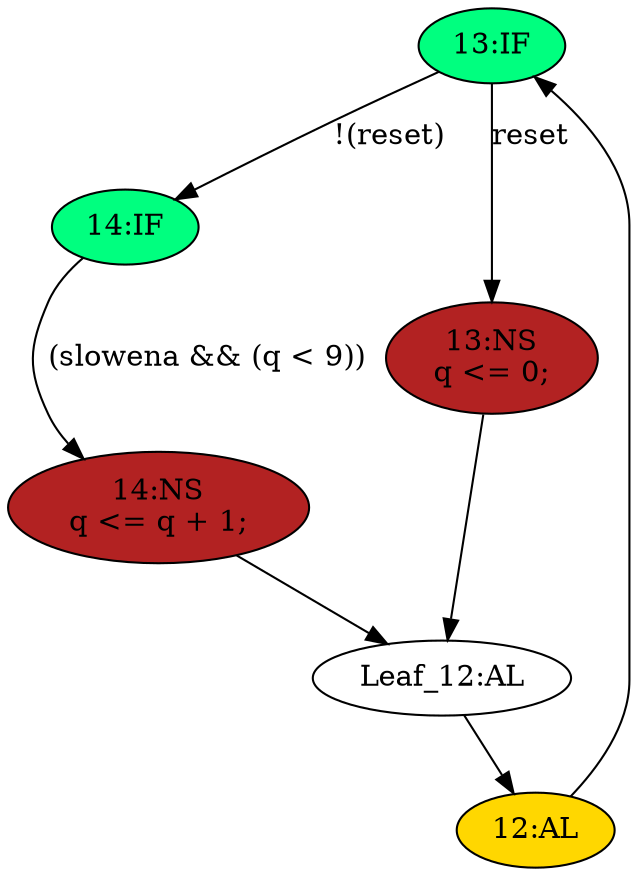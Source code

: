 strict digraph "compose( ,  )" {
	node [label="\N"];
	"13:IF"	[ast="<pyverilog.vparser.ast.IfStatement object at 0x7fa741477090>",
		fillcolor=springgreen,
		label="13:IF",
		statements="[]",
		style=filled,
		typ=IfStatement];
	"14:IF"	[ast="<pyverilog.vparser.ast.IfStatement object at 0x7fa741463e10>",
		fillcolor=springgreen,
		label="14:IF",
		statements="[]",
		style=filled,
		typ=IfStatement];
	"13:IF" -> "14:IF"	[cond="['reset']",
		label="!(reset)",
		lineno=13];
	"13:NS"	[ast="<pyverilog.vparser.ast.NonblockingSubstitution object at 0x7fa741477390>",
		fillcolor=firebrick,
		label="13:NS
q <= 0;",
		statements="[<pyverilog.vparser.ast.NonblockingSubstitution object at 0x7fa741477390>]",
		style=filled,
		typ=NonblockingSubstitution];
	"13:IF" -> "13:NS"	[cond="['reset']",
		label=reset,
		lineno=13];
	"14:NS"	[ast="<pyverilog.vparser.ast.NonblockingSubstitution object at 0x7fa7411ce290>",
		fillcolor=firebrick,
		label="14:NS
q <= q + 1;",
		statements="[<pyverilog.vparser.ast.NonblockingSubstitution object at 0x7fa7411ce290>]",
		style=filled,
		typ=NonblockingSubstitution];
	"14:IF" -> "14:NS"	[cond="['slowena', 'q']",
		label="(slowena && (q < 9))",
		lineno=14];
	"Leaf_12:AL"	[def_var="['q']",
		label="Leaf_12:AL"];
	"13:NS" -> "Leaf_12:AL"	[cond="[]",
		lineno=None];
	"12:AL"	[ast="<pyverilog.vparser.ast.Always object at 0x7fa7414f5390>",
		clk_sens=True,
		fillcolor=gold,
		label="12:AL",
		sens="['clk']",
		statements="[]",
		style=filled,
		typ=Always,
		use_var="['q', 'reset', 'slowena']"];
	"12:AL" -> "13:IF"	[cond="[]",
		lineno=None];
	"Leaf_12:AL" -> "12:AL";
	"14:NS" -> "Leaf_12:AL"	[cond="[]",
		lineno=None];
}
